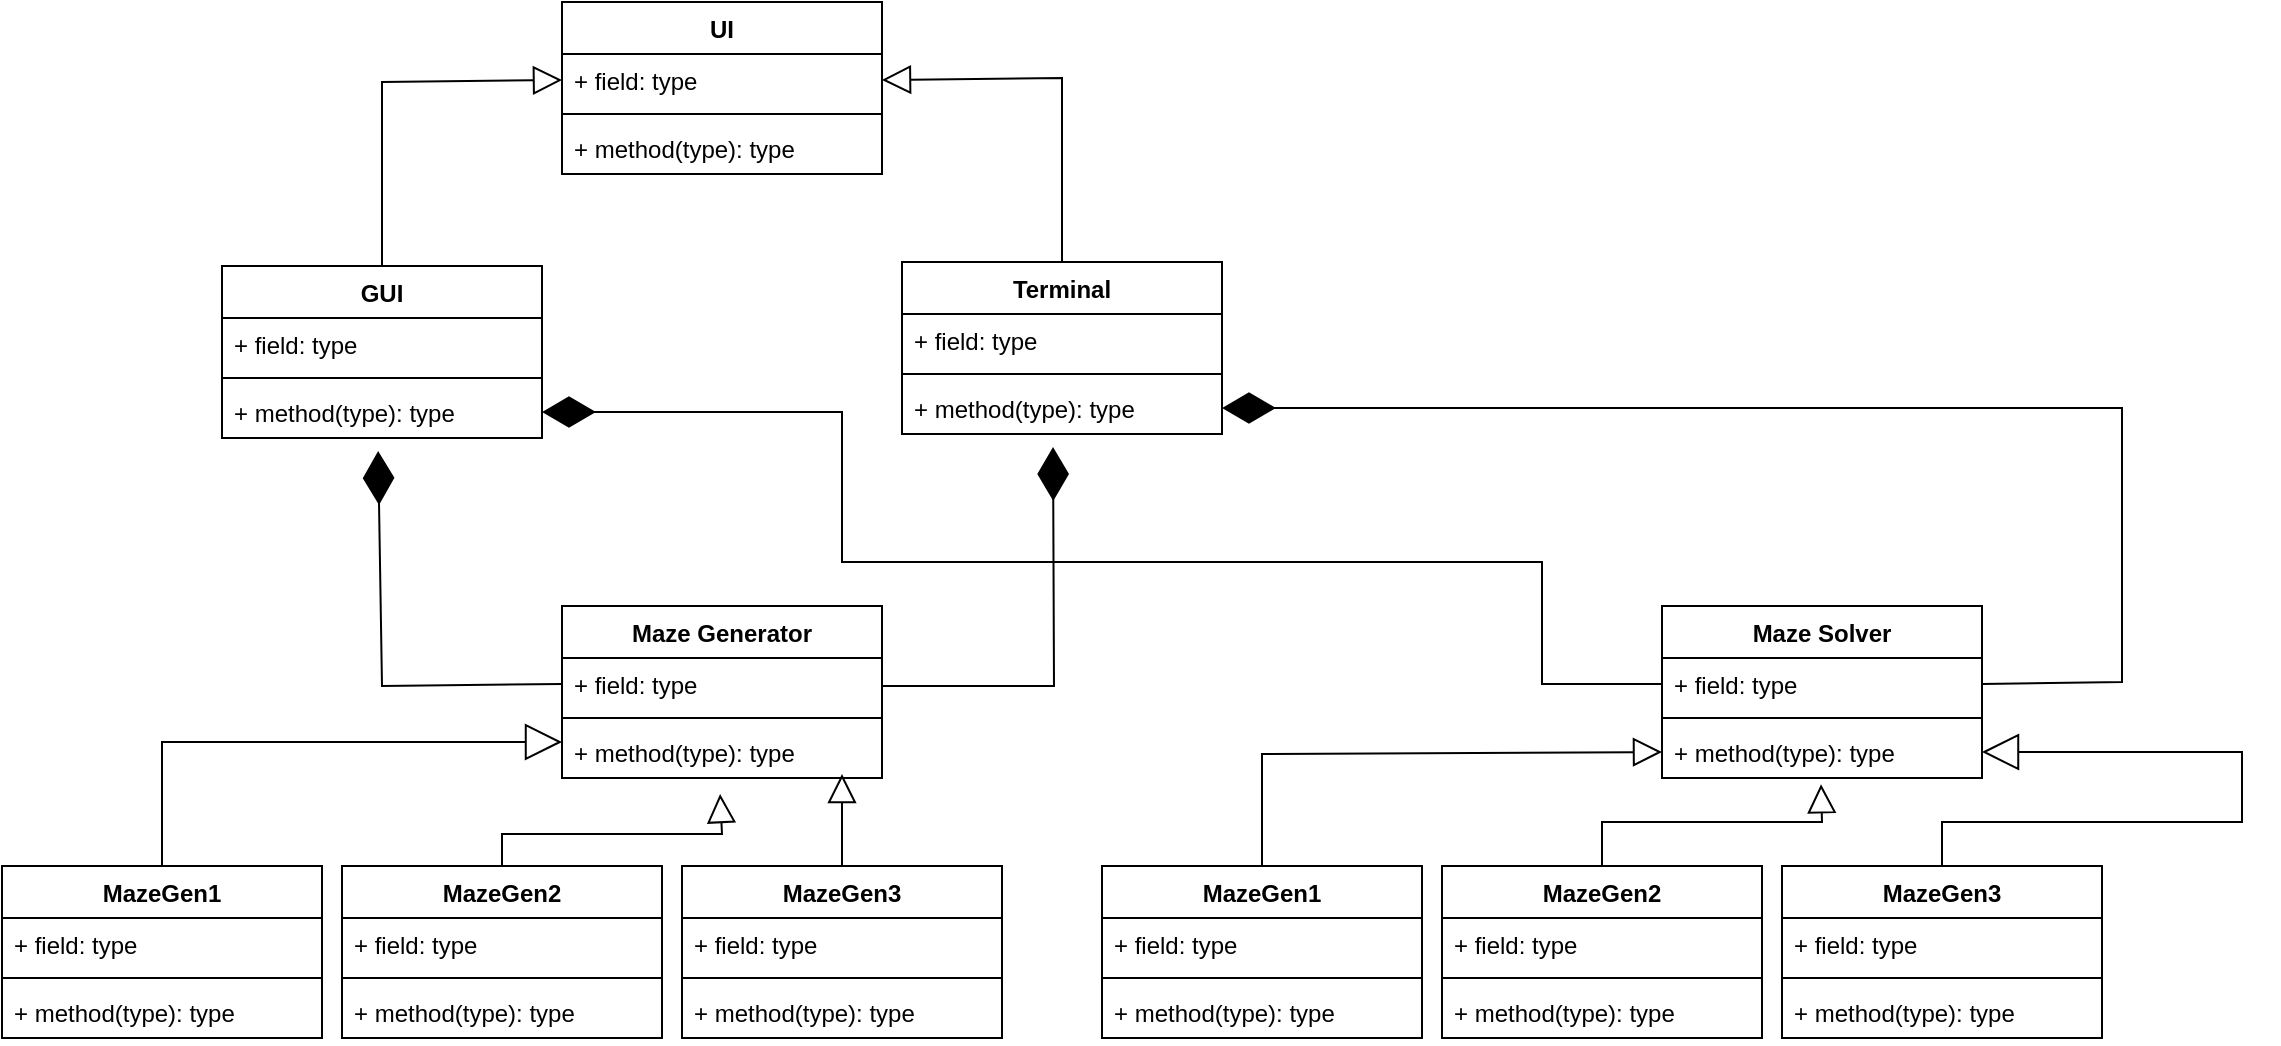 <mxfile version="20.0.1" type="github"><diagram id="C5RBs43oDa-KdzZeNtuy" name="Page-1"><mxGraphModel dx="1024" dy="2353" grid="1" gridSize="10" guides="1" tooltips="1" connect="1" arrows="1" fold="1" page="1" pageScale="1" pageWidth="2336" pageHeight="1654" math="0" shadow="0"><root><mxCell id="WIyWlLk6GJQsqaUBKTNV-0"/><mxCell id="WIyWlLk6GJQsqaUBKTNV-1" parent="WIyWlLk6GJQsqaUBKTNV-0"/><mxCell id="OALHgHpGzS4IjV2bNkfh-8" value="GUI" style="swimlane;fontStyle=1;align=center;verticalAlign=top;childLayout=stackLayout;horizontal=1;startSize=26;horizontalStack=0;resizeParent=1;resizeParentMax=0;resizeLast=0;collapsible=1;marginBottom=0;" parent="WIyWlLk6GJQsqaUBKTNV-1" vertex="1"><mxGeometry x="158" y="-1338" width="160" height="86" as="geometry"/></mxCell><mxCell id="OALHgHpGzS4IjV2bNkfh-9" value="+ field: type" style="text;strokeColor=none;fillColor=none;align=left;verticalAlign=top;spacingLeft=4;spacingRight=4;overflow=hidden;rotatable=0;points=[[0,0.5],[1,0.5]];portConstraint=eastwest;" parent="OALHgHpGzS4IjV2bNkfh-8" vertex="1"><mxGeometry y="26" width="160" height="26" as="geometry"/></mxCell><mxCell id="OALHgHpGzS4IjV2bNkfh-10" value="" style="line;strokeWidth=1;fillColor=none;align=left;verticalAlign=middle;spacingTop=-1;spacingLeft=3;spacingRight=3;rotatable=0;labelPosition=right;points=[];portConstraint=eastwest;" parent="OALHgHpGzS4IjV2bNkfh-8" vertex="1"><mxGeometry y="52" width="160" height="8" as="geometry"/></mxCell><mxCell id="OALHgHpGzS4IjV2bNkfh-11" value="+ method(type): type" style="text;strokeColor=none;fillColor=none;align=left;verticalAlign=top;spacingLeft=4;spacingRight=4;overflow=hidden;rotatable=0;points=[[0,0.5],[1,0.5]];portConstraint=eastwest;" parent="OALHgHpGzS4IjV2bNkfh-8" vertex="1"><mxGeometry y="60" width="160" height="26" as="geometry"/></mxCell><mxCell id="OALHgHpGzS4IjV2bNkfh-12" value="Terminal" style="swimlane;fontStyle=1;align=center;verticalAlign=top;childLayout=stackLayout;horizontal=1;startSize=26;horizontalStack=0;resizeParent=1;resizeParentMax=0;resizeLast=0;collapsible=1;marginBottom=0;" parent="WIyWlLk6GJQsqaUBKTNV-1" vertex="1"><mxGeometry x="498" y="-1340" width="160" height="86" as="geometry"/></mxCell><mxCell id="OALHgHpGzS4IjV2bNkfh-13" value="+ field: type" style="text;strokeColor=none;fillColor=none;align=left;verticalAlign=top;spacingLeft=4;spacingRight=4;overflow=hidden;rotatable=0;points=[[0,0.5],[1,0.5]];portConstraint=eastwest;" parent="OALHgHpGzS4IjV2bNkfh-12" vertex="1"><mxGeometry y="26" width="160" height="26" as="geometry"/></mxCell><mxCell id="OALHgHpGzS4IjV2bNkfh-14" value="" style="line;strokeWidth=1;fillColor=none;align=left;verticalAlign=middle;spacingTop=-1;spacingLeft=3;spacingRight=3;rotatable=0;labelPosition=right;points=[];portConstraint=eastwest;" parent="OALHgHpGzS4IjV2bNkfh-12" vertex="1"><mxGeometry y="52" width="160" height="8" as="geometry"/></mxCell><mxCell id="OALHgHpGzS4IjV2bNkfh-15" value="+ method(type): type" style="text;strokeColor=none;fillColor=none;align=left;verticalAlign=top;spacingLeft=4;spacingRight=4;overflow=hidden;rotatable=0;points=[[0,0.5],[1,0.5]];portConstraint=eastwest;" parent="OALHgHpGzS4IjV2bNkfh-12" vertex="1"><mxGeometry y="60" width="160" height="26" as="geometry"/></mxCell><mxCell id="OALHgHpGzS4IjV2bNkfh-16" value="Maze Generator&#10;" style="swimlane;fontStyle=1;align=center;verticalAlign=top;childLayout=stackLayout;horizontal=1;startSize=26;horizontalStack=0;resizeParent=1;resizeParentMax=0;resizeLast=0;collapsible=1;marginBottom=0;" parent="WIyWlLk6GJQsqaUBKTNV-1" vertex="1"><mxGeometry x="328" y="-1168" width="160" height="86" as="geometry"/></mxCell><mxCell id="OALHgHpGzS4IjV2bNkfh-17" value="+ field: type" style="text;strokeColor=none;fillColor=none;align=left;verticalAlign=top;spacingLeft=4;spacingRight=4;overflow=hidden;rotatable=0;points=[[0,0.5],[1,0.5]];portConstraint=eastwest;" parent="OALHgHpGzS4IjV2bNkfh-16" vertex="1"><mxGeometry y="26" width="160" height="26" as="geometry"/></mxCell><mxCell id="OALHgHpGzS4IjV2bNkfh-18" value="" style="line;strokeWidth=1;fillColor=none;align=left;verticalAlign=middle;spacingTop=-1;spacingLeft=3;spacingRight=3;rotatable=0;labelPosition=right;points=[];portConstraint=eastwest;" parent="OALHgHpGzS4IjV2bNkfh-16" vertex="1"><mxGeometry y="52" width="160" height="8" as="geometry"/></mxCell><mxCell id="OALHgHpGzS4IjV2bNkfh-19" value="+ method(type): type" style="text;strokeColor=none;fillColor=none;align=left;verticalAlign=top;spacingLeft=4;spacingRight=4;overflow=hidden;rotatable=0;points=[[0,0.5],[1,0.5]];portConstraint=eastwest;" parent="OALHgHpGzS4IjV2bNkfh-16" vertex="1"><mxGeometry y="60" width="160" height="26" as="geometry"/></mxCell><mxCell id="OALHgHpGzS4IjV2bNkfh-20" value="" style="endArrow=diamondThin;endFill=1;endSize=24;html=1;rounded=0;exitX=0;exitY=0.5;exitDx=0;exitDy=0;entryX=0.488;entryY=1.25;entryDx=0;entryDy=0;entryPerimeter=0;" parent="WIyWlLk6GJQsqaUBKTNV-1" source="OALHgHpGzS4IjV2bNkfh-17" target="OALHgHpGzS4IjV2bNkfh-11" edge="1"><mxGeometry width="160" relative="1" as="geometry"><mxPoint x="408" y="-1178" as="sourcePoint"/><mxPoint x="568" y="-1178" as="targetPoint"/><Array as="points"><mxPoint x="238" y="-1128"/></Array></mxGeometry></mxCell><mxCell id="OALHgHpGzS4IjV2bNkfh-21" value="" style="endArrow=diamondThin;endFill=1;endSize=24;html=1;rounded=0;entryX=0.472;entryY=1.25;entryDx=0;entryDy=0;entryPerimeter=0;" parent="WIyWlLk6GJQsqaUBKTNV-1" target="OALHgHpGzS4IjV2bNkfh-15" edge="1"><mxGeometry width="160" relative="1" as="geometry"><mxPoint x="488" y="-1128" as="sourcePoint"/><mxPoint x="648" y="-1128" as="targetPoint"/><Array as="points"><mxPoint x="574" y="-1128"/></Array></mxGeometry></mxCell><mxCell id="OALHgHpGzS4IjV2bNkfh-23" value="MazeGen1" style="swimlane;fontStyle=1;align=center;verticalAlign=top;childLayout=stackLayout;horizontal=1;startSize=26;horizontalStack=0;resizeParent=1;resizeParentMax=0;resizeLast=0;collapsible=1;marginBottom=0;" parent="WIyWlLk6GJQsqaUBKTNV-1" vertex="1"><mxGeometry x="48" y="-1038" width="160" height="86" as="geometry"/></mxCell><mxCell id="OALHgHpGzS4IjV2bNkfh-24" value="+ field: type" style="text;strokeColor=none;fillColor=none;align=left;verticalAlign=top;spacingLeft=4;spacingRight=4;overflow=hidden;rotatable=0;points=[[0,0.5],[1,0.5]];portConstraint=eastwest;" parent="OALHgHpGzS4IjV2bNkfh-23" vertex="1"><mxGeometry y="26" width="160" height="26" as="geometry"/></mxCell><mxCell id="OALHgHpGzS4IjV2bNkfh-25" value="" style="line;strokeWidth=1;fillColor=none;align=left;verticalAlign=middle;spacingTop=-1;spacingLeft=3;spacingRight=3;rotatable=0;labelPosition=right;points=[];portConstraint=eastwest;" parent="OALHgHpGzS4IjV2bNkfh-23" vertex="1"><mxGeometry y="52" width="160" height="8" as="geometry"/></mxCell><mxCell id="OALHgHpGzS4IjV2bNkfh-26" value="+ method(type): type" style="text;strokeColor=none;fillColor=none;align=left;verticalAlign=top;spacingLeft=4;spacingRight=4;overflow=hidden;rotatable=0;points=[[0,0.5],[1,0.5]];portConstraint=eastwest;" parent="OALHgHpGzS4IjV2bNkfh-23" vertex="1"><mxGeometry y="60" width="160" height="26" as="geometry"/></mxCell><mxCell id="OALHgHpGzS4IjV2bNkfh-27" value="MazeGen2" style="swimlane;fontStyle=1;align=center;verticalAlign=top;childLayout=stackLayout;horizontal=1;startSize=26;horizontalStack=0;resizeParent=1;resizeParentMax=0;resizeLast=0;collapsible=1;marginBottom=0;" parent="WIyWlLk6GJQsqaUBKTNV-1" vertex="1"><mxGeometry x="218" y="-1038" width="160" height="86" as="geometry"/></mxCell><mxCell id="OALHgHpGzS4IjV2bNkfh-28" value="+ field: type" style="text;strokeColor=none;fillColor=none;align=left;verticalAlign=top;spacingLeft=4;spacingRight=4;overflow=hidden;rotatable=0;points=[[0,0.5],[1,0.5]];portConstraint=eastwest;" parent="OALHgHpGzS4IjV2bNkfh-27" vertex="1"><mxGeometry y="26" width="160" height="26" as="geometry"/></mxCell><mxCell id="OALHgHpGzS4IjV2bNkfh-29" value="" style="line;strokeWidth=1;fillColor=none;align=left;verticalAlign=middle;spacingTop=-1;spacingLeft=3;spacingRight=3;rotatable=0;labelPosition=right;points=[];portConstraint=eastwest;" parent="OALHgHpGzS4IjV2bNkfh-27" vertex="1"><mxGeometry y="52" width="160" height="8" as="geometry"/></mxCell><mxCell id="OALHgHpGzS4IjV2bNkfh-30" value="+ method(type): type" style="text;strokeColor=none;fillColor=none;align=left;verticalAlign=top;spacingLeft=4;spacingRight=4;overflow=hidden;rotatable=0;points=[[0,0.5],[1,0.5]];portConstraint=eastwest;" parent="OALHgHpGzS4IjV2bNkfh-27" vertex="1"><mxGeometry y="60" width="160" height="26" as="geometry"/></mxCell><mxCell id="OALHgHpGzS4IjV2bNkfh-31" value="MazeGen3" style="swimlane;fontStyle=1;align=center;verticalAlign=top;childLayout=stackLayout;horizontal=1;startSize=26;horizontalStack=0;resizeParent=1;resizeParentMax=0;resizeLast=0;collapsible=1;marginBottom=0;" parent="WIyWlLk6GJQsqaUBKTNV-1" vertex="1"><mxGeometry x="388" y="-1038" width="160" height="86" as="geometry"/></mxCell><mxCell id="OALHgHpGzS4IjV2bNkfh-32" value="+ field: type" style="text;strokeColor=none;fillColor=none;align=left;verticalAlign=top;spacingLeft=4;spacingRight=4;overflow=hidden;rotatable=0;points=[[0,0.5],[1,0.5]];portConstraint=eastwest;" parent="OALHgHpGzS4IjV2bNkfh-31" vertex="1"><mxGeometry y="26" width="160" height="26" as="geometry"/></mxCell><mxCell id="OALHgHpGzS4IjV2bNkfh-33" value="" style="line;strokeWidth=1;fillColor=none;align=left;verticalAlign=middle;spacingTop=-1;spacingLeft=3;spacingRight=3;rotatable=0;labelPosition=right;points=[];portConstraint=eastwest;" parent="OALHgHpGzS4IjV2bNkfh-31" vertex="1"><mxGeometry y="52" width="160" height="8" as="geometry"/></mxCell><mxCell id="OALHgHpGzS4IjV2bNkfh-34" value="+ method(type): type" style="text;strokeColor=none;fillColor=none;align=left;verticalAlign=top;spacingLeft=4;spacingRight=4;overflow=hidden;rotatable=0;points=[[0,0.5],[1,0.5]];portConstraint=eastwest;" parent="OALHgHpGzS4IjV2bNkfh-31" vertex="1"><mxGeometry y="60" width="160" height="26" as="geometry"/></mxCell><mxCell id="OALHgHpGzS4IjV2bNkfh-38" value="Maze Solver&#10;&#10;" style="swimlane;fontStyle=1;align=center;verticalAlign=top;childLayout=stackLayout;horizontal=1;startSize=26;horizontalStack=0;resizeParent=1;resizeParentMax=0;resizeLast=0;collapsible=1;marginBottom=0;" parent="WIyWlLk6GJQsqaUBKTNV-1" vertex="1"><mxGeometry x="878" y="-1168" width="160" height="86" as="geometry"/></mxCell><mxCell id="OALHgHpGzS4IjV2bNkfh-39" value="+ field: type" style="text;strokeColor=none;fillColor=none;align=left;verticalAlign=top;spacingLeft=4;spacingRight=4;overflow=hidden;rotatable=0;points=[[0,0.5],[1,0.5]];portConstraint=eastwest;" parent="OALHgHpGzS4IjV2bNkfh-38" vertex="1"><mxGeometry y="26" width="160" height="26" as="geometry"/></mxCell><mxCell id="OALHgHpGzS4IjV2bNkfh-40" value="" style="line;strokeWidth=1;fillColor=none;align=left;verticalAlign=middle;spacingTop=-1;spacingLeft=3;spacingRight=3;rotatable=0;labelPosition=right;points=[];portConstraint=eastwest;" parent="OALHgHpGzS4IjV2bNkfh-38" vertex="1"><mxGeometry y="52" width="160" height="8" as="geometry"/></mxCell><mxCell id="OALHgHpGzS4IjV2bNkfh-41" value="+ method(type): type" style="text;strokeColor=none;fillColor=none;align=left;verticalAlign=top;spacingLeft=4;spacingRight=4;overflow=hidden;rotatable=0;points=[[0,0.5],[1,0.5]];portConstraint=eastwest;" parent="OALHgHpGzS4IjV2bNkfh-38" vertex="1"><mxGeometry y="60" width="160" height="26" as="geometry"/></mxCell><mxCell id="OALHgHpGzS4IjV2bNkfh-42" value="MazeGen1" style="swimlane;fontStyle=1;align=center;verticalAlign=top;childLayout=stackLayout;horizontal=1;startSize=26;horizontalStack=0;resizeParent=1;resizeParentMax=0;resizeLast=0;collapsible=1;marginBottom=0;" parent="WIyWlLk6GJQsqaUBKTNV-1" vertex="1"><mxGeometry x="598" y="-1038" width="160" height="86" as="geometry"/></mxCell><mxCell id="OALHgHpGzS4IjV2bNkfh-43" value="+ field: type" style="text;strokeColor=none;fillColor=none;align=left;verticalAlign=top;spacingLeft=4;spacingRight=4;overflow=hidden;rotatable=0;points=[[0,0.5],[1,0.5]];portConstraint=eastwest;" parent="OALHgHpGzS4IjV2bNkfh-42" vertex="1"><mxGeometry y="26" width="160" height="26" as="geometry"/></mxCell><mxCell id="OALHgHpGzS4IjV2bNkfh-44" value="" style="line;strokeWidth=1;fillColor=none;align=left;verticalAlign=middle;spacingTop=-1;spacingLeft=3;spacingRight=3;rotatable=0;labelPosition=right;points=[];portConstraint=eastwest;" parent="OALHgHpGzS4IjV2bNkfh-42" vertex="1"><mxGeometry y="52" width="160" height="8" as="geometry"/></mxCell><mxCell id="OALHgHpGzS4IjV2bNkfh-45" value="+ method(type): type" style="text;strokeColor=none;fillColor=none;align=left;verticalAlign=top;spacingLeft=4;spacingRight=4;overflow=hidden;rotatable=0;points=[[0,0.5],[1,0.5]];portConstraint=eastwest;" parent="OALHgHpGzS4IjV2bNkfh-42" vertex="1"><mxGeometry y="60" width="160" height="26" as="geometry"/></mxCell><mxCell id="OALHgHpGzS4IjV2bNkfh-46" value="MazeGen2" style="swimlane;fontStyle=1;align=center;verticalAlign=top;childLayout=stackLayout;horizontal=1;startSize=26;horizontalStack=0;resizeParent=1;resizeParentMax=0;resizeLast=0;collapsible=1;marginBottom=0;" parent="WIyWlLk6GJQsqaUBKTNV-1" vertex="1"><mxGeometry x="768" y="-1038" width="160" height="86" as="geometry"/></mxCell><mxCell id="OALHgHpGzS4IjV2bNkfh-47" value="+ field: type" style="text;strokeColor=none;fillColor=none;align=left;verticalAlign=top;spacingLeft=4;spacingRight=4;overflow=hidden;rotatable=0;points=[[0,0.5],[1,0.5]];portConstraint=eastwest;" parent="OALHgHpGzS4IjV2bNkfh-46" vertex="1"><mxGeometry y="26" width="160" height="26" as="geometry"/></mxCell><mxCell id="OALHgHpGzS4IjV2bNkfh-48" value="" style="line;strokeWidth=1;fillColor=none;align=left;verticalAlign=middle;spacingTop=-1;spacingLeft=3;spacingRight=3;rotatable=0;labelPosition=right;points=[];portConstraint=eastwest;" parent="OALHgHpGzS4IjV2bNkfh-46" vertex="1"><mxGeometry y="52" width="160" height="8" as="geometry"/></mxCell><mxCell id="OALHgHpGzS4IjV2bNkfh-49" value="+ method(type): type" style="text;strokeColor=none;fillColor=none;align=left;verticalAlign=top;spacingLeft=4;spacingRight=4;overflow=hidden;rotatable=0;points=[[0,0.5],[1,0.5]];portConstraint=eastwest;" parent="OALHgHpGzS4IjV2bNkfh-46" vertex="1"><mxGeometry y="60" width="160" height="26" as="geometry"/></mxCell><mxCell id="OALHgHpGzS4IjV2bNkfh-50" value="MazeGen3" style="swimlane;fontStyle=1;align=center;verticalAlign=top;childLayout=stackLayout;horizontal=1;startSize=26;horizontalStack=0;resizeParent=1;resizeParentMax=0;resizeLast=0;collapsible=1;marginBottom=0;" parent="WIyWlLk6GJQsqaUBKTNV-1" vertex="1"><mxGeometry x="938" y="-1038" width="160" height="86" as="geometry"/></mxCell><mxCell id="OALHgHpGzS4IjV2bNkfh-51" value="+ field: type" style="text;strokeColor=none;fillColor=none;align=left;verticalAlign=top;spacingLeft=4;spacingRight=4;overflow=hidden;rotatable=0;points=[[0,0.5],[1,0.5]];portConstraint=eastwest;" parent="OALHgHpGzS4IjV2bNkfh-50" vertex="1"><mxGeometry y="26" width="160" height="26" as="geometry"/></mxCell><mxCell id="OALHgHpGzS4IjV2bNkfh-52" value="" style="line;strokeWidth=1;fillColor=none;align=left;verticalAlign=middle;spacingTop=-1;spacingLeft=3;spacingRight=3;rotatable=0;labelPosition=right;points=[];portConstraint=eastwest;" parent="OALHgHpGzS4IjV2bNkfh-50" vertex="1"><mxGeometry y="52" width="160" height="8" as="geometry"/></mxCell><mxCell id="OALHgHpGzS4IjV2bNkfh-53" value="+ method(type): type" style="text;strokeColor=none;fillColor=none;align=left;verticalAlign=top;spacingLeft=4;spacingRight=4;overflow=hidden;rotatable=0;points=[[0,0.5],[1,0.5]];portConstraint=eastwest;" parent="OALHgHpGzS4IjV2bNkfh-50" vertex="1"><mxGeometry y="60" width="160" height="26" as="geometry"/></mxCell><mxCell id="OALHgHpGzS4IjV2bNkfh-59" value="" style="endArrow=block;endFill=0;endSize=12;html=1;rounded=0;exitX=0.5;exitY=0;exitDx=0;exitDy=0;entryX=0.494;entryY=1.308;entryDx=0;entryDy=0;entryPerimeter=0;" parent="WIyWlLk6GJQsqaUBKTNV-1" source="OALHgHpGzS4IjV2bNkfh-27" target="OALHgHpGzS4IjV2bNkfh-19" edge="1"><mxGeometry width="160" relative="1" as="geometry"><mxPoint x="288" y="-1054" as="sourcePoint"/><mxPoint x="298" y="-1094" as="targetPoint"/><Array as="points"><mxPoint x="298" y="-1054"/><mxPoint x="408" y="-1054"/></Array></mxGeometry></mxCell><mxCell id="OALHgHpGzS4IjV2bNkfh-60" value="" style="endArrow=block;endFill=0;endSize=12;html=1;rounded=0;exitX=0.5;exitY=0;exitDx=0;exitDy=0;" parent="WIyWlLk6GJQsqaUBKTNV-1" source="OALHgHpGzS4IjV2bNkfh-31" edge="1"><mxGeometry width="160" relative="1" as="geometry"><mxPoint x="548" y="-1084" as="sourcePoint"/><mxPoint x="468" y="-1084" as="targetPoint"/></mxGeometry></mxCell><mxCell id="OALHgHpGzS4IjV2bNkfh-61" value="" style="endArrow=block;endFill=0;endSize=12;html=1;rounded=0;exitX=0.5;exitY=0;exitDx=0;exitDy=0;entryX=0;entryY=0.5;entryDx=0;entryDy=0;" parent="WIyWlLk6GJQsqaUBKTNV-1" source="OALHgHpGzS4IjV2bNkfh-42" target="OALHgHpGzS4IjV2bNkfh-41" edge="1"><mxGeometry width="160" relative="1" as="geometry"><mxPoint x="688" y="-1084" as="sourcePoint"/><mxPoint x="848" y="-1084" as="targetPoint"/><Array as="points"><mxPoint x="678" y="-1094"/></Array></mxGeometry></mxCell><mxCell id="OALHgHpGzS4IjV2bNkfh-62" value="UI&#10;" style="swimlane;fontStyle=1;align=center;verticalAlign=top;childLayout=stackLayout;horizontal=1;startSize=26;horizontalStack=0;resizeParent=1;resizeParentMax=0;resizeLast=0;collapsible=1;marginBottom=0;" parent="WIyWlLk6GJQsqaUBKTNV-1" vertex="1"><mxGeometry x="328" y="-1470" width="160" height="86" as="geometry"/></mxCell><mxCell id="OALHgHpGzS4IjV2bNkfh-63" value="+ field: type" style="text;strokeColor=none;fillColor=none;align=left;verticalAlign=top;spacingLeft=4;spacingRight=4;overflow=hidden;rotatable=0;points=[[0,0.5],[1,0.5]];portConstraint=eastwest;" parent="OALHgHpGzS4IjV2bNkfh-62" vertex="1"><mxGeometry y="26" width="160" height="26" as="geometry"/></mxCell><mxCell id="OALHgHpGzS4IjV2bNkfh-64" value="" style="line;strokeWidth=1;fillColor=none;align=left;verticalAlign=middle;spacingTop=-1;spacingLeft=3;spacingRight=3;rotatable=0;labelPosition=right;points=[];portConstraint=eastwest;" parent="OALHgHpGzS4IjV2bNkfh-62" vertex="1"><mxGeometry y="52" width="160" height="8" as="geometry"/></mxCell><mxCell id="OALHgHpGzS4IjV2bNkfh-65" value="+ method(type): type" style="text;strokeColor=none;fillColor=none;align=left;verticalAlign=top;spacingLeft=4;spacingRight=4;overflow=hidden;rotatable=0;points=[[0,0.5],[1,0.5]];portConstraint=eastwest;" parent="OALHgHpGzS4IjV2bNkfh-62" vertex="1"><mxGeometry y="60" width="160" height="26" as="geometry"/></mxCell><mxCell id="OALHgHpGzS4IjV2bNkfh-66" value="" style="endArrow=block;endFill=0;endSize=12;html=1;rounded=0;exitX=0.5;exitY=0;exitDx=0;exitDy=0;entryX=0;entryY=0.5;entryDx=0;entryDy=0;" parent="WIyWlLk6GJQsqaUBKTNV-1" source="OALHgHpGzS4IjV2bNkfh-8" target="OALHgHpGzS4IjV2bNkfh-63" edge="1"><mxGeometry width="160" relative="1" as="geometry"><mxPoint x="248" y="-1430" as="sourcePoint"/><mxPoint x="408" y="-1430" as="targetPoint"/><Array as="points"><mxPoint x="238" y="-1430"/></Array></mxGeometry></mxCell><mxCell id="OALHgHpGzS4IjV2bNkfh-67" value="" style="endArrow=block;endFill=0;endSize=12;html=1;rounded=0;exitX=0.5;exitY=0;exitDx=0;exitDy=0;entryX=1;entryY=0.5;entryDx=0;entryDy=0;" parent="WIyWlLk6GJQsqaUBKTNV-1" target="OALHgHpGzS4IjV2bNkfh-63" edge="1"><mxGeometry width="160" relative="1" as="geometry"><mxPoint x="578.0" y="-1340" as="sourcePoint"/><mxPoint x="668.0" y="-1433" as="targetPoint"/><Array as="points"><mxPoint x="578" y="-1432"/></Array></mxGeometry></mxCell><mxCell id="OALHgHpGzS4IjV2bNkfh-71" value="" style="endArrow=block;endFill=0;endSize=12;html=1;rounded=0;exitX=0.5;exitY=0;exitDx=0;exitDy=0;entryX=0.497;entryY=1.12;entryDx=0;entryDy=0;entryPerimeter=0;" parent="WIyWlLk6GJQsqaUBKTNV-1" source="OALHgHpGzS4IjV2bNkfh-46" target="OALHgHpGzS4IjV2bNkfh-41" edge="1"><mxGeometry width="160" relative="1" as="geometry"><mxPoint x="868" y="-1060" as="sourcePoint"/><mxPoint x="1028" y="-1060" as="targetPoint"/><Array as="points"><mxPoint x="848" y="-1060"/><mxPoint x="958" y="-1060"/></Array></mxGeometry></mxCell><mxCell id="OALHgHpGzS4IjV2bNkfh-72" value="&lt;br&gt;" style="endArrow=block;endSize=16;endFill=0;html=1;rounded=0;exitX=0.5;exitY=0;exitDx=0;exitDy=0;" parent="WIyWlLk6GJQsqaUBKTNV-1" source="OALHgHpGzS4IjV2bNkfh-23" edge="1"><mxGeometry width="160" relative="1" as="geometry"><mxPoint x="168" y="-1100" as="sourcePoint"/><mxPoint x="328" y="-1100" as="targetPoint"/><Array as="points"><mxPoint x="128" y="-1100"/></Array></mxGeometry></mxCell><mxCell id="OALHgHpGzS4IjV2bNkfh-73" value="&lt;br&gt;" style="endArrow=block;endSize=16;endFill=0;html=1;rounded=0;exitX=0.5;exitY=0;exitDx=0;exitDy=0;entryX=1;entryY=0.5;entryDx=0;entryDy=0;" parent="WIyWlLk6GJQsqaUBKTNV-1" source="OALHgHpGzS4IjV2bNkfh-50" target="OALHgHpGzS4IjV2bNkfh-41" edge="1"><mxGeometry width="160" relative="1" as="geometry"><mxPoint x="1028" y="-1038" as="sourcePoint"/><mxPoint x="1228.0" y="-1100" as="targetPoint"/><Array as="points"><mxPoint x="1018" y="-1060"/><mxPoint x="1168" y="-1060"/><mxPoint x="1168" y="-1095"/></Array></mxGeometry></mxCell><mxCell id="OALHgHpGzS4IjV2bNkfh-74" value="" style="endArrow=diamondThin;endFill=1;endSize=24;html=1;rounded=0;exitX=0;exitY=0.5;exitDx=0;exitDy=0;entryX=1;entryY=0.5;entryDx=0;entryDy=0;" parent="WIyWlLk6GJQsqaUBKTNV-1" source="OALHgHpGzS4IjV2bNkfh-39" target="OALHgHpGzS4IjV2bNkfh-11" edge="1"><mxGeometry width="160" relative="1" as="geometry"><mxPoint x="798" y="-1290" as="sourcePoint"/><mxPoint x="958" y="-1290" as="targetPoint"/><Array as="points"><mxPoint x="818" y="-1129"/><mxPoint x="818" y="-1190"/><mxPoint x="468" y="-1190"/><mxPoint x="468" y="-1265"/></Array></mxGeometry></mxCell><mxCell id="OALHgHpGzS4IjV2bNkfh-75" value="" style="endArrow=diamondThin;endFill=1;endSize=24;html=1;rounded=0;exitX=1;exitY=0.5;exitDx=0;exitDy=0;entryX=1;entryY=0.5;entryDx=0;entryDy=0;" parent="WIyWlLk6GJQsqaUBKTNV-1" source="OALHgHpGzS4IjV2bNkfh-39" target="OALHgHpGzS4IjV2bNkfh-15" edge="1"><mxGeometry width="160" relative="1" as="geometry"><mxPoint x="798" y="-1330" as="sourcePoint"/><mxPoint x="958" y="-1330" as="targetPoint"/><Array as="points"><mxPoint x="1108" y="-1130"/><mxPoint x="1108" y="-1267"/></Array></mxGeometry></mxCell></root></mxGraphModel></diagram></mxfile>